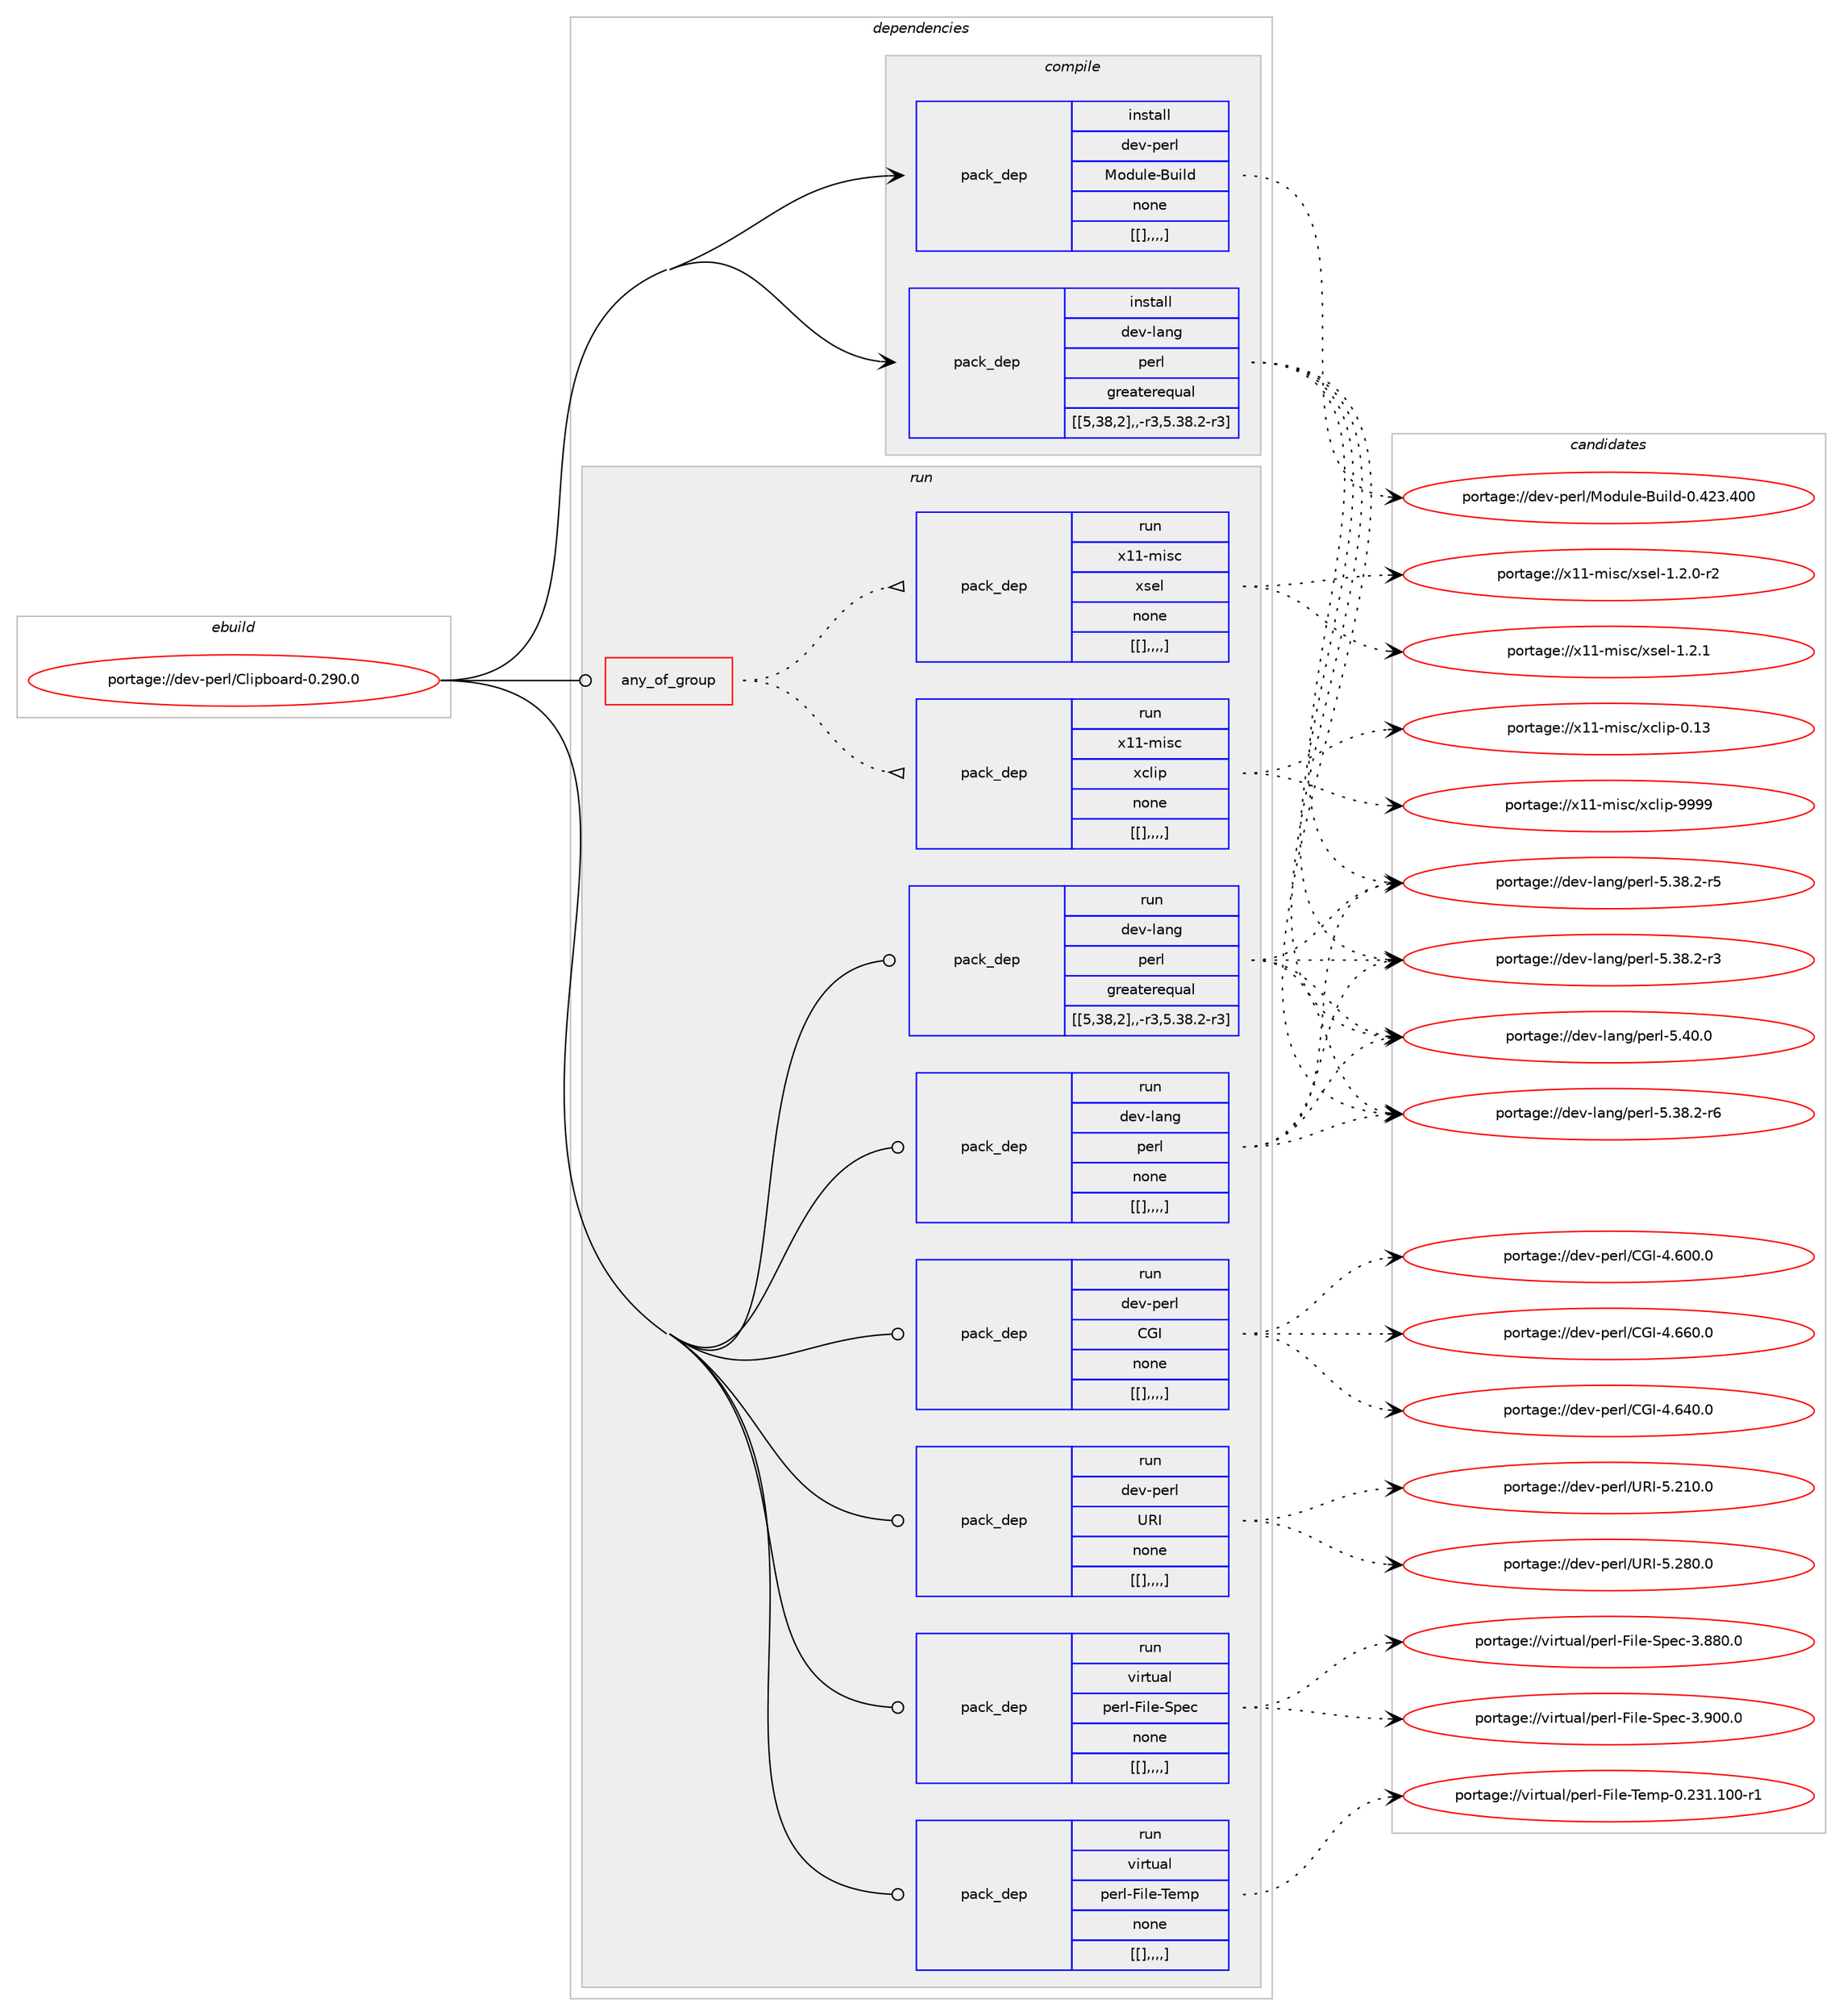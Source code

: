digraph prolog {

# *************
# Graph options
# *************

newrank=true;
concentrate=true;
compound=true;
graph [rankdir=LR,fontname=Helvetica,fontsize=10,ranksep=1.5];#, ranksep=2.5, nodesep=0.2];
edge  [arrowhead=vee];
node  [fontname=Helvetica,fontsize=10];

# **********
# The ebuild
# **********

subgraph cluster_leftcol {
color=gray;
label=<<i>ebuild</i>>;
id [label="portage://dev-perl/Clipboard-0.290.0", color=red, width=4, href="../dev-perl/Clipboard-0.290.0.svg"];
}

# ****************
# The dependencies
# ****************

subgraph cluster_midcol {
color=gray;
label=<<i>dependencies</i>>;
subgraph cluster_compile {
fillcolor="#eeeeee";
style=filled;
label=<<i>compile</i>>;
subgraph pack96754 {
dependency128739 [label=<<TABLE BORDER="0" CELLBORDER="1" CELLSPACING="0" CELLPADDING="4" WIDTH="220"><TR><TD ROWSPAN="6" CELLPADDING="30">pack_dep</TD></TR><TR><TD WIDTH="110">install</TD></TR><TR><TD>dev-lang</TD></TR><TR><TD>perl</TD></TR><TR><TD>greaterequal</TD></TR><TR><TD>[[5,38,2],,-r3,5.38.2-r3]</TD></TR></TABLE>>, shape=none, color=blue];
}
id:e -> dependency128739:w [weight=20,style="solid",arrowhead="vee"];
subgraph pack96755 {
dependency128740 [label=<<TABLE BORDER="0" CELLBORDER="1" CELLSPACING="0" CELLPADDING="4" WIDTH="220"><TR><TD ROWSPAN="6" CELLPADDING="30">pack_dep</TD></TR><TR><TD WIDTH="110">install</TD></TR><TR><TD>dev-perl</TD></TR><TR><TD>Module-Build</TD></TR><TR><TD>none</TD></TR><TR><TD>[[],,,,]</TD></TR></TABLE>>, shape=none, color=blue];
}
id:e -> dependency128740:w [weight=20,style="solid",arrowhead="vee"];
}
subgraph cluster_compileandrun {
fillcolor="#eeeeee";
style=filled;
label=<<i>compile and run</i>>;
}
subgraph cluster_run {
fillcolor="#eeeeee";
style=filled;
label=<<i>run</i>>;
subgraph any1017 {
dependency128741 [label=<<TABLE BORDER="0" CELLBORDER="1" CELLSPACING="0" CELLPADDING="4"><TR><TD CELLPADDING="10">any_of_group</TD></TR></TABLE>>, shape=none, color=red];subgraph pack96756 {
dependency128742 [label=<<TABLE BORDER="0" CELLBORDER="1" CELLSPACING="0" CELLPADDING="4" WIDTH="220"><TR><TD ROWSPAN="6" CELLPADDING="30">pack_dep</TD></TR><TR><TD WIDTH="110">run</TD></TR><TR><TD>x11-misc</TD></TR><TR><TD>xclip</TD></TR><TR><TD>none</TD></TR><TR><TD>[[],,,,]</TD></TR></TABLE>>, shape=none, color=blue];
}
dependency128741:e -> dependency128742:w [weight=20,style="dotted",arrowhead="oinv"];
subgraph pack96757 {
dependency128743 [label=<<TABLE BORDER="0" CELLBORDER="1" CELLSPACING="0" CELLPADDING="4" WIDTH="220"><TR><TD ROWSPAN="6" CELLPADDING="30">pack_dep</TD></TR><TR><TD WIDTH="110">run</TD></TR><TR><TD>x11-misc</TD></TR><TR><TD>xsel</TD></TR><TR><TD>none</TD></TR><TR><TD>[[],,,,]</TD></TR></TABLE>>, shape=none, color=blue];
}
dependency128741:e -> dependency128743:w [weight=20,style="dotted",arrowhead="oinv"];
}
id:e -> dependency128741:w [weight=20,style="solid",arrowhead="odot"];
subgraph pack96758 {
dependency128744 [label=<<TABLE BORDER="0" CELLBORDER="1" CELLSPACING="0" CELLPADDING="4" WIDTH="220"><TR><TD ROWSPAN="6" CELLPADDING="30">pack_dep</TD></TR><TR><TD WIDTH="110">run</TD></TR><TR><TD>dev-lang</TD></TR><TR><TD>perl</TD></TR><TR><TD>greaterequal</TD></TR><TR><TD>[[5,38,2],,-r3,5.38.2-r3]</TD></TR></TABLE>>, shape=none, color=blue];
}
id:e -> dependency128744:w [weight=20,style="solid",arrowhead="odot"];
subgraph pack96759 {
dependency128745 [label=<<TABLE BORDER="0" CELLBORDER="1" CELLSPACING="0" CELLPADDING="4" WIDTH="220"><TR><TD ROWSPAN="6" CELLPADDING="30">pack_dep</TD></TR><TR><TD WIDTH="110">run</TD></TR><TR><TD>dev-lang</TD></TR><TR><TD>perl</TD></TR><TR><TD>none</TD></TR><TR><TD>[[],,,,]</TD></TR></TABLE>>, shape=none, color=blue];
}
id:e -> dependency128745:w [weight=20,style="solid",arrowhead="odot"];
subgraph pack96760 {
dependency128746 [label=<<TABLE BORDER="0" CELLBORDER="1" CELLSPACING="0" CELLPADDING="4" WIDTH="220"><TR><TD ROWSPAN="6" CELLPADDING="30">pack_dep</TD></TR><TR><TD WIDTH="110">run</TD></TR><TR><TD>dev-perl</TD></TR><TR><TD>CGI</TD></TR><TR><TD>none</TD></TR><TR><TD>[[],,,,]</TD></TR></TABLE>>, shape=none, color=blue];
}
id:e -> dependency128746:w [weight=20,style="solid",arrowhead="odot"];
subgraph pack96761 {
dependency128747 [label=<<TABLE BORDER="0" CELLBORDER="1" CELLSPACING="0" CELLPADDING="4" WIDTH="220"><TR><TD ROWSPAN="6" CELLPADDING="30">pack_dep</TD></TR><TR><TD WIDTH="110">run</TD></TR><TR><TD>dev-perl</TD></TR><TR><TD>URI</TD></TR><TR><TD>none</TD></TR><TR><TD>[[],,,,]</TD></TR></TABLE>>, shape=none, color=blue];
}
id:e -> dependency128747:w [weight=20,style="solid",arrowhead="odot"];
subgraph pack96762 {
dependency128748 [label=<<TABLE BORDER="0" CELLBORDER="1" CELLSPACING="0" CELLPADDING="4" WIDTH="220"><TR><TD ROWSPAN="6" CELLPADDING="30">pack_dep</TD></TR><TR><TD WIDTH="110">run</TD></TR><TR><TD>virtual</TD></TR><TR><TD>perl-File-Spec</TD></TR><TR><TD>none</TD></TR><TR><TD>[[],,,,]</TD></TR></TABLE>>, shape=none, color=blue];
}
id:e -> dependency128748:w [weight=20,style="solid",arrowhead="odot"];
subgraph pack96763 {
dependency128749 [label=<<TABLE BORDER="0" CELLBORDER="1" CELLSPACING="0" CELLPADDING="4" WIDTH="220"><TR><TD ROWSPAN="6" CELLPADDING="30">pack_dep</TD></TR><TR><TD WIDTH="110">run</TD></TR><TR><TD>virtual</TD></TR><TR><TD>perl-File-Temp</TD></TR><TR><TD>none</TD></TR><TR><TD>[[],,,,]</TD></TR></TABLE>>, shape=none, color=blue];
}
id:e -> dependency128749:w [weight=20,style="solid",arrowhead="odot"];
}
}

# **************
# The candidates
# **************

subgraph cluster_choices {
rank=same;
color=gray;
label=<<i>candidates</i>>;

subgraph choice96754 {
color=black;
nodesep=1;
choice10010111845108971101034711210111410845534652484648 [label="portage://dev-lang/perl-5.40.0", color=red, width=4,href="../dev-lang/perl-5.40.0.svg"];
choice100101118451089711010347112101114108455346515646504511454 [label="portage://dev-lang/perl-5.38.2-r6", color=red, width=4,href="../dev-lang/perl-5.38.2-r6.svg"];
choice100101118451089711010347112101114108455346515646504511453 [label="portage://dev-lang/perl-5.38.2-r5", color=red, width=4,href="../dev-lang/perl-5.38.2-r5.svg"];
choice100101118451089711010347112101114108455346515646504511451 [label="portage://dev-lang/perl-5.38.2-r3", color=red, width=4,href="../dev-lang/perl-5.38.2-r3.svg"];
dependency128739:e -> choice10010111845108971101034711210111410845534652484648:w [style=dotted,weight="100"];
dependency128739:e -> choice100101118451089711010347112101114108455346515646504511454:w [style=dotted,weight="100"];
dependency128739:e -> choice100101118451089711010347112101114108455346515646504511453:w [style=dotted,weight="100"];
dependency128739:e -> choice100101118451089711010347112101114108455346515646504511451:w [style=dotted,weight="100"];
}
subgraph choice96755 {
color=black;
nodesep=1;
choice100101118451121011141084777111100117108101456611710510810045484652505146524848 [label="portage://dev-perl/Module-Build-0.423.400", color=red, width=4,href="../dev-perl/Module-Build-0.423.400.svg"];
dependency128740:e -> choice100101118451121011141084777111100117108101456611710510810045484652505146524848:w [style=dotted,weight="100"];
}
subgraph choice96756 {
color=black;
nodesep=1;
choice1204949451091051159947120991081051124557575757 [label="portage://x11-misc/xclip-9999", color=red, width=4,href="../x11-misc/xclip-9999.svg"];
choice1204949451091051159947120991081051124548464951 [label="portage://x11-misc/xclip-0.13", color=red, width=4,href="../x11-misc/xclip-0.13.svg"];
dependency128742:e -> choice1204949451091051159947120991081051124557575757:w [style=dotted,weight="100"];
dependency128742:e -> choice1204949451091051159947120991081051124548464951:w [style=dotted,weight="100"];
}
subgraph choice96757 {
color=black;
nodesep=1;
choice1204949451091051159947120115101108454946504649 [label="portage://x11-misc/xsel-1.2.1", color=red, width=4,href="../x11-misc/xsel-1.2.1.svg"];
choice12049494510910511599471201151011084549465046484511450 [label="portage://x11-misc/xsel-1.2.0-r2", color=red, width=4,href="../x11-misc/xsel-1.2.0-r2.svg"];
dependency128743:e -> choice1204949451091051159947120115101108454946504649:w [style=dotted,weight="100"];
dependency128743:e -> choice12049494510910511599471201151011084549465046484511450:w [style=dotted,weight="100"];
}
subgraph choice96758 {
color=black;
nodesep=1;
choice10010111845108971101034711210111410845534652484648 [label="portage://dev-lang/perl-5.40.0", color=red, width=4,href="../dev-lang/perl-5.40.0.svg"];
choice100101118451089711010347112101114108455346515646504511454 [label="portage://dev-lang/perl-5.38.2-r6", color=red, width=4,href="../dev-lang/perl-5.38.2-r6.svg"];
choice100101118451089711010347112101114108455346515646504511453 [label="portage://dev-lang/perl-5.38.2-r5", color=red, width=4,href="../dev-lang/perl-5.38.2-r5.svg"];
choice100101118451089711010347112101114108455346515646504511451 [label="portage://dev-lang/perl-5.38.2-r3", color=red, width=4,href="../dev-lang/perl-5.38.2-r3.svg"];
dependency128744:e -> choice10010111845108971101034711210111410845534652484648:w [style=dotted,weight="100"];
dependency128744:e -> choice100101118451089711010347112101114108455346515646504511454:w [style=dotted,weight="100"];
dependency128744:e -> choice100101118451089711010347112101114108455346515646504511453:w [style=dotted,weight="100"];
dependency128744:e -> choice100101118451089711010347112101114108455346515646504511451:w [style=dotted,weight="100"];
}
subgraph choice96759 {
color=black;
nodesep=1;
choice10010111845108971101034711210111410845534652484648 [label="portage://dev-lang/perl-5.40.0", color=red, width=4,href="../dev-lang/perl-5.40.0.svg"];
choice100101118451089711010347112101114108455346515646504511454 [label="portage://dev-lang/perl-5.38.2-r6", color=red, width=4,href="../dev-lang/perl-5.38.2-r6.svg"];
choice100101118451089711010347112101114108455346515646504511453 [label="portage://dev-lang/perl-5.38.2-r5", color=red, width=4,href="../dev-lang/perl-5.38.2-r5.svg"];
choice100101118451089711010347112101114108455346515646504511451 [label="portage://dev-lang/perl-5.38.2-r3", color=red, width=4,href="../dev-lang/perl-5.38.2-r3.svg"];
dependency128745:e -> choice10010111845108971101034711210111410845534652484648:w [style=dotted,weight="100"];
dependency128745:e -> choice100101118451089711010347112101114108455346515646504511454:w [style=dotted,weight="100"];
dependency128745:e -> choice100101118451089711010347112101114108455346515646504511453:w [style=dotted,weight="100"];
dependency128745:e -> choice100101118451089711010347112101114108455346515646504511451:w [style=dotted,weight="100"];
}
subgraph choice96760 {
color=black;
nodesep=1;
choice10010111845112101114108476771734552465454484648 [label="portage://dev-perl/CGI-4.660.0", color=red, width=4,href="../dev-perl/CGI-4.660.0.svg"];
choice10010111845112101114108476771734552465452484648 [label="portage://dev-perl/CGI-4.640.0", color=red, width=4,href="../dev-perl/CGI-4.640.0.svg"];
choice10010111845112101114108476771734552465448484648 [label="portage://dev-perl/CGI-4.600.0", color=red, width=4,href="../dev-perl/CGI-4.600.0.svg"];
dependency128746:e -> choice10010111845112101114108476771734552465454484648:w [style=dotted,weight="100"];
dependency128746:e -> choice10010111845112101114108476771734552465452484648:w [style=dotted,weight="100"];
dependency128746:e -> choice10010111845112101114108476771734552465448484648:w [style=dotted,weight="100"];
}
subgraph choice96761 {
color=black;
nodesep=1;
choice10010111845112101114108478582734553465056484648 [label="portage://dev-perl/URI-5.280.0", color=red, width=4,href="../dev-perl/URI-5.280.0.svg"];
choice10010111845112101114108478582734553465049484648 [label="portage://dev-perl/URI-5.210.0", color=red, width=4,href="../dev-perl/URI-5.210.0.svg"];
dependency128747:e -> choice10010111845112101114108478582734553465056484648:w [style=dotted,weight="100"];
dependency128747:e -> choice10010111845112101114108478582734553465049484648:w [style=dotted,weight="100"];
}
subgraph choice96762 {
color=black;
nodesep=1;
choice118105114116117971084711210111410845701051081014583112101994551465748484648 [label="portage://virtual/perl-File-Spec-3.900.0", color=red, width=4,href="../virtual/perl-File-Spec-3.900.0.svg"];
choice118105114116117971084711210111410845701051081014583112101994551465656484648 [label="portage://virtual/perl-File-Spec-3.880.0", color=red, width=4,href="../virtual/perl-File-Spec-3.880.0.svg"];
dependency128748:e -> choice118105114116117971084711210111410845701051081014583112101994551465748484648:w [style=dotted,weight="100"];
dependency128748:e -> choice118105114116117971084711210111410845701051081014583112101994551465656484648:w [style=dotted,weight="100"];
}
subgraph choice96763 {
color=black;
nodesep=1;
choice118105114116117971084711210111410845701051081014584101109112454846505149464948484511449 [label="portage://virtual/perl-File-Temp-0.231.100-r1", color=red, width=4,href="../virtual/perl-File-Temp-0.231.100-r1.svg"];
dependency128749:e -> choice118105114116117971084711210111410845701051081014584101109112454846505149464948484511449:w [style=dotted,weight="100"];
}
}

}
